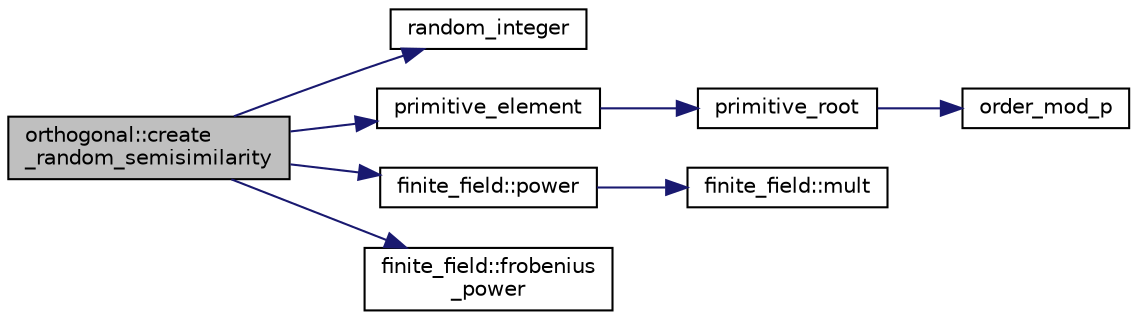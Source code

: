 digraph "orthogonal::create_random_semisimilarity"
{
  edge [fontname="Helvetica",fontsize="10",labelfontname="Helvetica",labelfontsize="10"];
  node [fontname="Helvetica",fontsize="10",shape=record];
  rankdir="LR";
  Node2967 [label="orthogonal::create\l_random_semisimilarity",height=0.2,width=0.4,color="black", fillcolor="grey75", style="filled", fontcolor="black"];
  Node2967 -> Node2968 [color="midnightblue",fontsize="10",style="solid",fontname="Helvetica"];
  Node2968 [label="random_integer",height=0.2,width=0.4,color="black", fillcolor="white", style="filled",URL="$d5/db4/io__and__os_8h.html#a509937846575424b1c8863e1bb96a766"];
  Node2967 -> Node2969 [color="midnightblue",fontsize="10",style="solid",fontname="Helvetica"];
  Node2969 [label="primitive_element",height=0.2,width=0.4,color="black", fillcolor="white", style="filled",URL="$d4/d67/geometry_8h.html#a97350390ec02c8cd9f54751708e28768"];
  Node2969 -> Node2970 [color="midnightblue",fontsize="10",style="solid",fontname="Helvetica"];
  Node2970 [label="primitive_root",height=0.2,width=0.4,color="black", fillcolor="white", style="filled",URL="$de/dc5/algebra__and__number__theory_8h.html#a0b6f7619d12ff2c4e60b852b820b0972"];
  Node2970 -> Node2971 [color="midnightblue",fontsize="10",style="solid",fontname="Helvetica"];
  Node2971 [label="order_mod_p",height=0.2,width=0.4,color="black", fillcolor="white", style="filled",URL="$df/dda/number__theory_8_c.html#aa38aa7e68ab81726a4462995135456b2"];
  Node2967 -> Node2972 [color="midnightblue",fontsize="10",style="solid",fontname="Helvetica"];
  Node2972 [label="finite_field::power",height=0.2,width=0.4,color="black", fillcolor="white", style="filled",URL="$df/d5a/classfinite__field.html#a0437871b8f775f0b2d589188d9ad7e61"];
  Node2972 -> Node2973 [color="midnightblue",fontsize="10",style="solid",fontname="Helvetica"];
  Node2973 [label="finite_field::mult",height=0.2,width=0.4,color="black", fillcolor="white", style="filled",URL="$df/d5a/classfinite__field.html#a24fb5917aa6d4d656fd855b7f44a13b0"];
  Node2967 -> Node2974 [color="midnightblue",fontsize="10",style="solid",fontname="Helvetica"];
  Node2974 [label="finite_field::frobenius\l_power",height=0.2,width=0.4,color="black", fillcolor="white", style="filled",URL="$df/d5a/classfinite__field.html#aec23e43aaefc0ed601cdfa3139496a92"];
}
